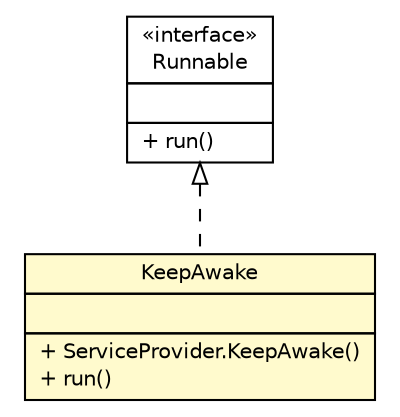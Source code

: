 #!/usr/local/bin/dot
#
# Class diagram 
# Generated by UMLGraph version R5_6 (http://www.umlgraph.org/)
#

digraph G {
	edge [fontname="Helvetica",fontsize=10,labelfontname="Helvetica",labelfontsize=10];
	node [fontname="Helvetica",fontsize=10,shape=plaintext];
	nodesep=0.25;
	ranksep=0.5;
	// sorcer.core.provider.ServiceProvider.KeepAwake
	c419937 [label=<<table title="sorcer.core.provider.ServiceProvider.KeepAwake" border="0" cellborder="1" cellspacing="0" cellpadding="2" port="p" bgcolor="lemonChiffon" href="./ServiceProvider.KeepAwake.html">
		<tr><td><table border="0" cellspacing="0" cellpadding="1">
<tr><td align="center" balign="center"> KeepAwake </td></tr>
		</table></td></tr>
		<tr><td><table border="0" cellspacing="0" cellpadding="1">
<tr><td align="left" balign="left">  </td></tr>
		</table></td></tr>
		<tr><td><table border="0" cellspacing="0" cellpadding="1">
<tr><td align="left" balign="left"> + ServiceProvider.KeepAwake() </td></tr>
<tr><td align="left" balign="left"> + run() </td></tr>
		</table></td></tr>
		</table>>, URL="./ServiceProvider.KeepAwake.html", fontname="Helvetica", fontcolor="black", fontsize=10.0];
	//sorcer.core.provider.ServiceProvider.KeepAwake implements java.lang.Runnable
	c420490:p -> c419937:p [dir=back,arrowtail=empty,style=dashed];
	// java.lang.Runnable
	c420490 [label=<<table title="java.lang.Runnable" border="0" cellborder="1" cellspacing="0" cellpadding="2" port="p" href="http://docs.oracle.com/javase/7/docs/api/java/lang/Runnable.html">
		<tr><td><table border="0" cellspacing="0" cellpadding="1">
<tr><td align="center" balign="center"> &#171;interface&#187; </td></tr>
<tr><td align="center" balign="center"> Runnable </td></tr>
		</table></td></tr>
		<tr><td><table border="0" cellspacing="0" cellpadding="1">
<tr><td align="left" balign="left">  </td></tr>
		</table></td></tr>
		<tr><td><table border="0" cellspacing="0" cellpadding="1">
<tr><td align="left" balign="left"> + run() </td></tr>
		</table></td></tr>
		</table>>, URL="http://docs.oracle.com/javase/7/docs/api/java/lang/Runnable.html", fontname="Helvetica", fontcolor="black", fontsize=10.0];
}

